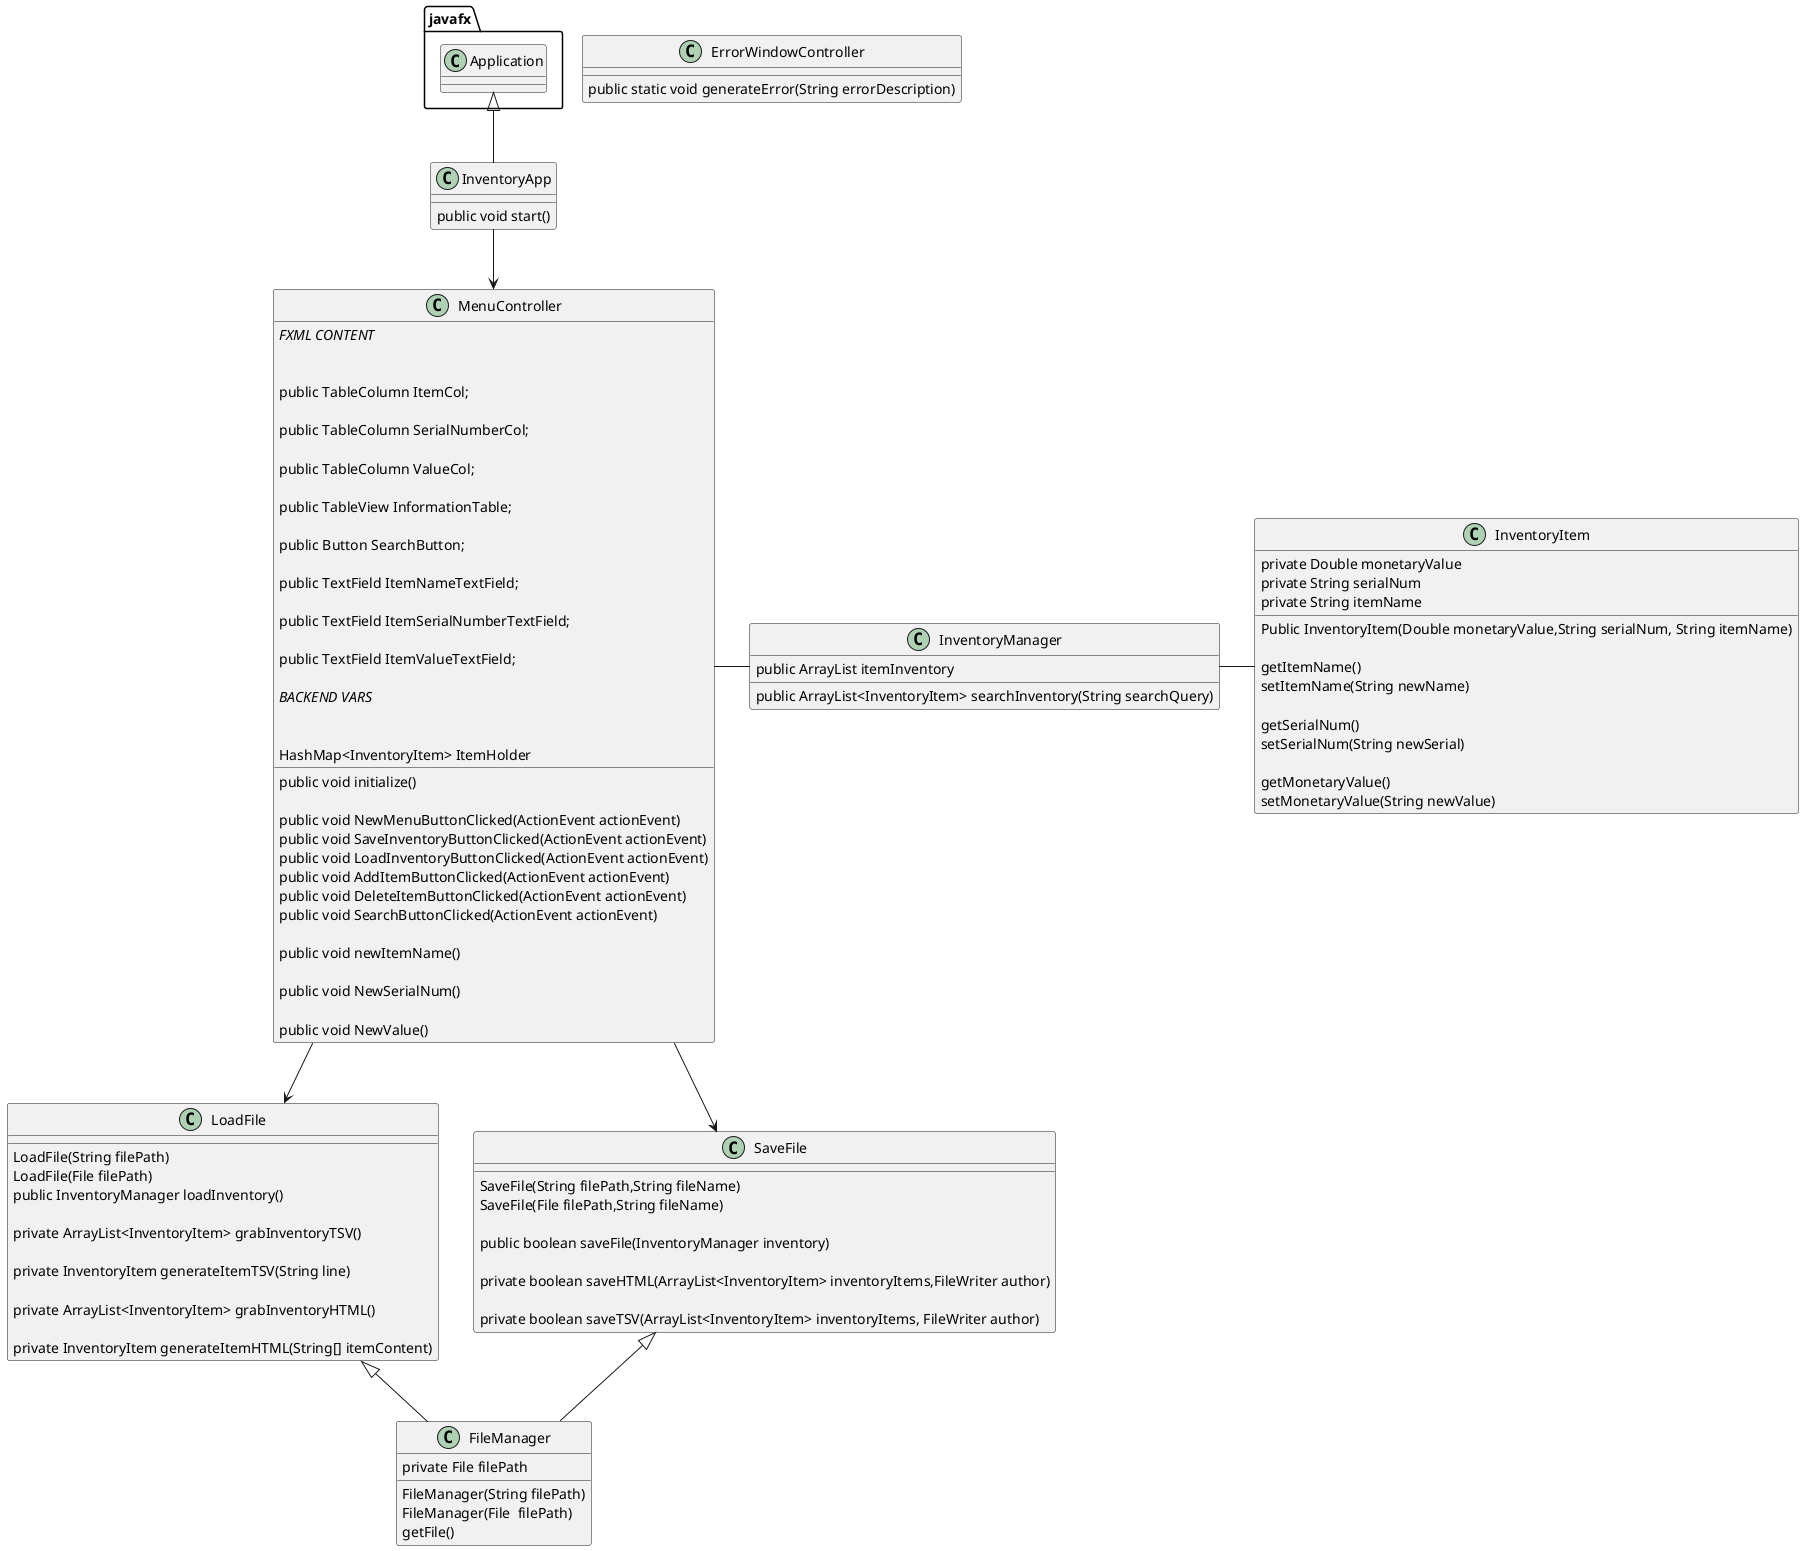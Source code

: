 @startuml
'https://plantuml.com/class-diagram

class InventoryApp{
    public void start()
}

class ErrorWindowController{
    public static void generateError(String errorDescription)
}

class InventoryManager{
    public ArrayList itemInventory

    public ArrayList<InventoryItem> searchInventory(String searchQuery)
}


class MenuController{
        //FXML CONTENT//


        public TableColumn ItemCol;

        public TableColumn SerialNumberCol;

        public TableColumn ValueCol;

        public TableView InformationTable;

        public Button SearchButton;

        public TextField ItemNameTextField;

        public TextField ItemSerialNumberTextField;

        public TextField ItemValueTextField;

        //BACKEND VARS//


     HashMap<InventoryItem> ItemHolder

    public void initialize()

     public void NewMenuButtonClicked(ActionEvent actionEvent)


     public void SaveInventoryButtonClicked(ActionEvent actionEvent)


     public void LoadInventoryButtonClicked(ActionEvent actionEvent)


     public void AddItemButtonClicked(ActionEvent actionEvent)


     public void DeleteItemButtonClicked(ActionEvent actionEvent)


     public void SearchButtonClicked(ActionEvent actionEvent)

     public void newItemName()

     public void NewSerialNum()

     public void NewValue()

}

class InventoryItem{
   private Double monetaryValue
   private String serialNum
   private String itemName

   Public InventoryItem(Double monetaryValue,String serialNum, String itemName)

   getItemName()
   setItemName(String newName)

   getSerialNum()
   setSerialNum(String newSerial)

   getMonetaryValue()
   setMonetaryValue(String newValue)

}

 class FileManager{
    private File filePath

    FileManager(String filePath)
    FileManager(File  filePath)




    getFile()

}

class LoadFile{

    LoadFile(String filePath)
    LoadFile(File filePath)


    public InventoryManager loadInventory()

    private ArrayList<InventoryItem> grabInventoryTSV()

    private InventoryItem generateItemTSV(String line)

    private ArrayList<InventoryItem> grabInventoryHTML()

    private InventoryItem generateItemHTML(String[] itemContent)




}

class SaveFile{


  SaveFile(String filePath,String fileName)
  SaveFile(File filePath,String fileName)

   public boolean saveFile(InventoryManager inventory)

    private boolean saveHTML(ArrayList<InventoryItem> inventoryItems,FileWriter author)

    private boolean saveTSV(ArrayList<InventoryItem> inventoryItems, FileWriter author)
}


javafx.Application <|-- InventoryApp
LoadFile <|-- FileManager
SaveFile <|-- FileManager

InventoryApp --> MenuController


MenuController--> LoadFile
MenuController-->SaveFile

MenuController-InventoryManager
InventoryManager-InventoryItem

@enduml